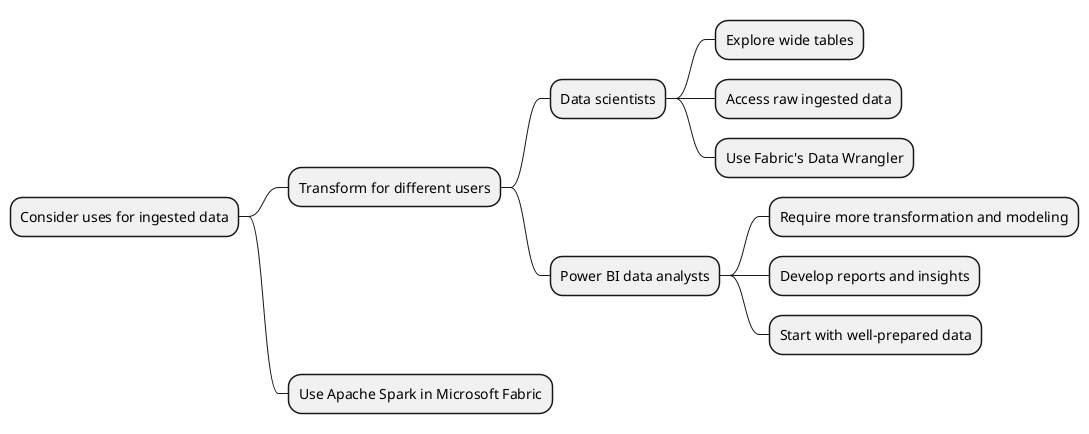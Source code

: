 @startmindmap
* Consider uses for ingested data
** Transform for different users
*** Data scientists
**** Explore wide tables
**** Access raw ingested data
**** Use Fabric's Data Wrangler
*** Power BI data analysts
**** Require more transformation and modeling
**** Develop reports and insights
**** Start with well-prepared data
** Use Apache Spark in Microsoft Fabric
@endmindmap